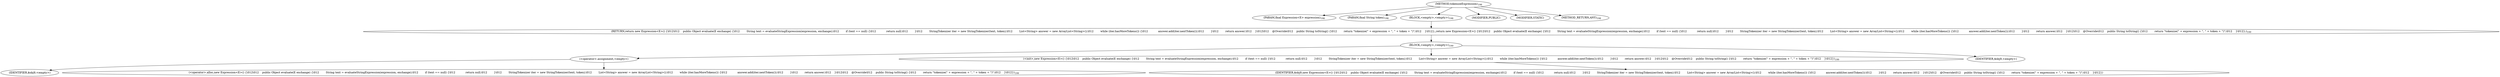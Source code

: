digraph "tokenizeExpression" {  
"141" [label = <(METHOD,tokenizeExpression)<SUB>198</SUB>> ]
"142" [label = <(PARAM,final Expression&lt;E&gt; expression)<SUB>198</SUB>> ]
"143" [label = <(PARAM,final String token)<SUB>198</SUB>> ]
"144" [label = <(BLOCK,&lt;empty&gt;,&lt;empty&gt;)<SUB>198</SUB>> ]
"145" [label = <(RETURN,return new Expression&lt;E&gt;() {\012\012    public Object evaluate(E exchange) {\012        String text = evaluateStringExpression(expression, exchange);\012        if (text == null) {\012            return null;\012        }\012        StringTokenizer iter = new StringTokenizer(text, token);\012        List&lt;String&gt; answer = new ArrayList&lt;String&gt;();\012        while (iter.hasMoreTokens()) {\012            answer.add(iter.nextToken());\012        }\012        return answer;\012    }\012\012    @Override\012    public String toString() {\012        return &quot;tokenize(&quot; + expression + &quot;, &quot; + token + &quot;)&quot;;\012    }\012};,return new Expression&lt;E&gt;() {\012\012    public Object evaluate(E exchange) {\012        String text = evaluateStringExpression(expression, exchange);\012        if (text == null) {\012            return null;\012        }\012        StringTokenizer iter = new StringTokenizer(text, token);\012        List&lt;String&gt; answer = new ArrayList&lt;String&gt;();\012        while (iter.hasMoreTokens()) {\012            answer.add(iter.nextToken());\012        }\012        return answer;\012    }\012\012    @Override\012    public String toString() {\012        return &quot;tokenize(&quot; + expression + &quot;, &quot; + token + &quot;)&quot;;\012    }\012};)<SUB>199</SUB>> ]
"146" [label = <(BLOCK,&lt;empty&gt;,&lt;empty&gt;)<SUB>199</SUB>> ]
"147" [label = <(&lt;operator&gt;.assignment,&lt;empty&gt;)> ]
"148" [label = <(IDENTIFIER,$obj9,&lt;empty&gt;)> ]
"149" [label = <(&lt;operator&gt;.alloc,new Expression&lt;E&gt;() {\012\012    public Object evaluate(E exchange) {\012        String text = evaluateStringExpression(expression, exchange);\012        if (text == null) {\012            return null;\012        }\012        StringTokenizer iter = new StringTokenizer(text, token);\012        List&lt;String&gt; answer = new ArrayList&lt;String&gt;();\012        while (iter.hasMoreTokens()) {\012            answer.add(iter.nextToken());\012        }\012        return answer;\012    }\012\012    @Override\012    public String toString() {\012        return &quot;tokenize(&quot; + expression + &quot;, &quot; + token + &quot;)&quot;;\012    }\012})<SUB>199</SUB>> ]
"150" [label = <(&lt;init&gt;,new Expression&lt;E&gt;() {\012\012    public Object evaluate(E exchange) {\012        String text = evaluateStringExpression(expression, exchange);\012        if (text == null) {\012            return null;\012        }\012        StringTokenizer iter = new StringTokenizer(text, token);\012        List&lt;String&gt; answer = new ArrayList&lt;String&gt;();\012        while (iter.hasMoreTokens()) {\012            answer.add(iter.nextToken());\012        }\012        return answer;\012    }\012\012    @Override\012    public String toString() {\012        return &quot;tokenize(&quot; + expression + &quot;, &quot; + token + &quot;)&quot;;\012    }\012})<SUB>199</SUB>> ]
"151" [label = <(IDENTIFIER,$obj9,new Expression&lt;E&gt;() {\012\012    public Object evaluate(E exchange) {\012        String text = evaluateStringExpression(expression, exchange);\012        if (text == null) {\012            return null;\012        }\012        StringTokenizer iter = new StringTokenizer(text, token);\012        List&lt;String&gt; answer = new ArrayList&lt;String&gt;();\012        while (iter.hasMoreTokens()) {\012            answer.add(iter.nextToken());\012        }\012        return answer;\012    }\012\012    @Override\012    public String toString() {\012        return &quot;tokenize(&quot; + expression + &quot;, &quot; + token + &quot;)&quot;;\012    }\012})> ]
"152" [label = <(IDENTIFIER,$obj9,&lt;empty&gt;)> ]
"153" [label = <(MODIFIER,PUBLIC)> ]
"154" [label = <(MODIFIER,STATIC)> ]
"155" [label = <(METHOD_RETURN,ANY)<SUB>198</SUB>> ]
  "141" -> "142" 
  "141" -> "143" 
  "141" -> "144" 
  "141" -> "153" 
  "141" -> "154" 
  "141" -> "155" 
  "144" -> "145" 
  "145" -> "146" 
  "146" -> "147" 
  "146" -> "150" 
  "146" -> "152" 
  "147" -> "148" 
  "147" -> "149" 
  "150" -> "151" 
}
